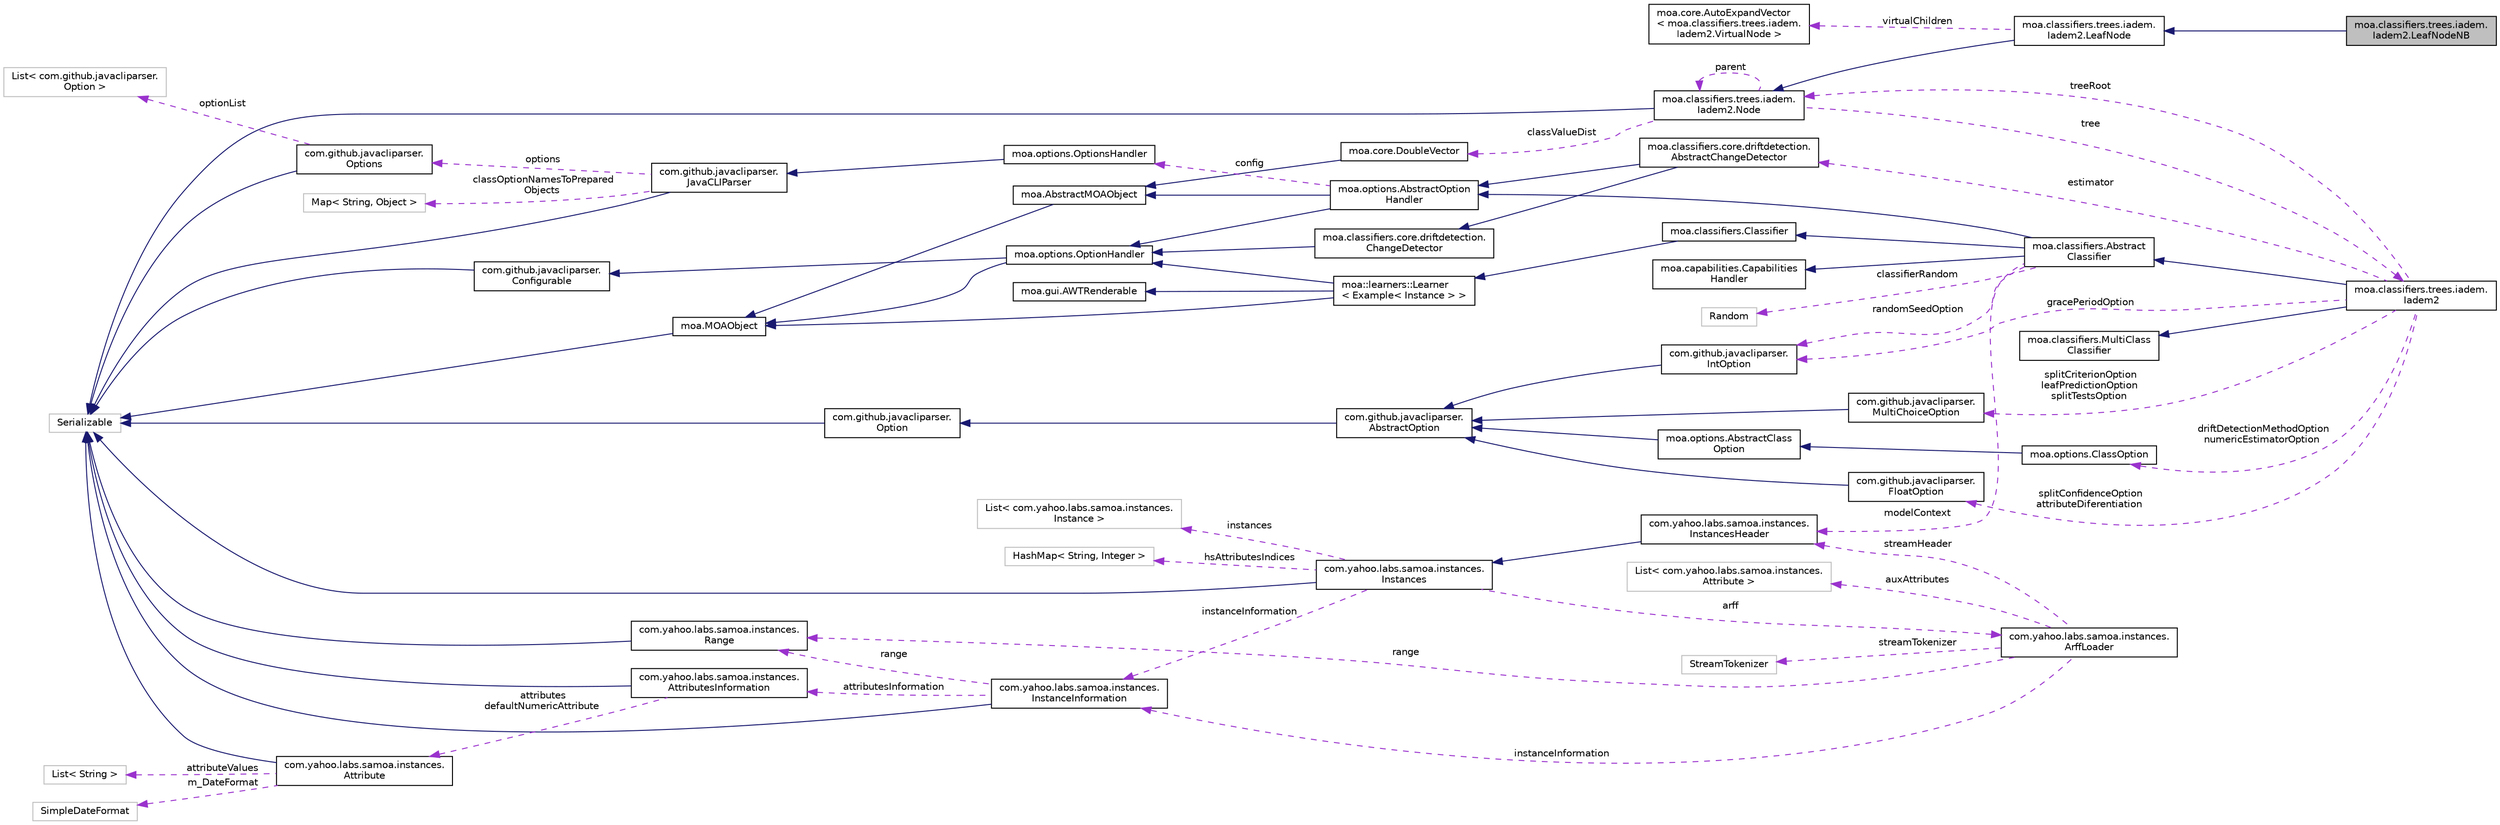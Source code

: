 digraph "moa.classifiers.trees.iadem.Iadem2.LeafNodeNB"
{
 // LATEX_PDF_SIZE
  edge [fontname="Helvetica",fontsize="10",labelfontname="Helvetica",labelfontsize="10"];
  node [fontname="Helvetica",fontsize="10",shape=record];
  rankdir="LR";
  Node1 [label="moa.classifiers.trees.iadem.\lIadem2.LeafNodeNB",height=0.2,width=0.4,color="black", fillcolor="grey75", style="filled", fontcolor="black",tooltip=" "];
  Node2 -> Node1 [dir="back",color="midnightblue",fontsize="10",style="solid",fontname="Helvetica"];
  Node2 [label="moa.classifiers.trees.iadem.\lIadem2.LeafNode",height=0.2,width=0.4,color="black", fillcolor="white", style="filled",URL="$classmoa_1_1classifiers_1_1trees_1_1iadem_1_1_iadem2_1_1_leaf_node.html",tooltip=" "];
  Node3 -> Node2 [dir="back",color="midnightblue",fontsize="10",style="solid",fontname="Helvetica"];
  Node3 [label="moa.classifiers.trees.iadem.\lIadem2.Node",height=0.2,width=0.4,color="black", fillcolor="white", style="filled",URL="$classmoa_1_1classifiers_1_1trees_1_1iadem_1_1_iadem2_1_1_node.html",tooltip=" "];
  Node4 -> Node3 [dir="back",color="midnightblue",fontsize="10",style="solid",fontname="Helvetica"];
  Node4 [label="Serializable",height=0.2,width=0.4,color="grey75", fillcolor="white", style="filled",tooltip=" "];
  Node5 -> Node3 [dir="back",color="darkorchid3",fontsize="10",style="dashed",label=" classValueDist" ,fontname="Helvetica"];
  Node5 [label="moa.core.DoubleVector",height=0.2,width=0.4,color="black", fillcolor="white", style="filled",URL="$classmoa_1_1core_1_1_double_vector.html",tooltip=" "];
  Node6 -> Node5 [dir="back",color="midnightblue",fontsize="10",style="solid",fontname="Helvetica"];
  Node6 [label="moa.AbstractMOAObject",height=0.2,width=0.4,color="black", fillcolor="white", style="filled",URL="$classmoa_1_1_abstract_m_o_a_object.html",tooltip=" "];
  Node7 -> Node6 [dir="back",color="midnightblue",fontsize="10",style="solid",fontname="Helvetica"];
  Node7 [label="moa.MOAObject",height=0.2,width=0.4,color="black", fillcolor="white", style="filled",URL="$interfacemoa_1_1_m_o_a_object.html",tooltip=" "];
  Node4 -> Node7 [dir="back",color="midnightblue",fontsize="10",style="solid",fontname="Helvetica"];
  Node3 -> Node3 [dir="back",color="darkorchid3",fontsize="10",style="dashed",label=" parent" ,fontname="Helvetica"];
  Node8 -> Node3 [dir="back",color="darkorchid3",fontsize="10",style="dashed",label=" tree" ,fontname="Helvetica"];
  Node8 [label="moa.classifiers.trees.iadem.\lIadem2",height=0.2,width=0.4,color="black", fillcolor="white", style="filled",URL="$classmoa_1_1classifiers_1_1trees_1_1iadem_1_1_iadem2.html",tooltip=" "];
  Node9 -> Node8 [dir="back",color="midnightblue",fontsize="10",style="solid",fontname="Helvetica"];
  Node9 [label="moa.classifiers.Abstract\lClassifier",height=0.2,width=0.4,color="black", fillcolor="white", style="filled",URL="$classmoa_1_1classifiers_1_1_abstract_classifier.html",tooltip=" "];
  Node10 -> Node9 [dir="back",color="midnightblue",fontsize="10",style="solid",fontname="Helvetica"];
  Node10 [label="moa.options.AbstractOption\lHandler",height=0.2,width=0.4,color="black", fillcolor="white", style="filled",URL="$classmoa_1_1options_1_1_abstract_option_handler.html",tooltip=" "];
  Node6 -> Node10 [dir="back",color="midnightblue",fontsize="10",style="solid",fontname="Helvetica"];
  Node11 -> Node10 [dir="back",color="midnightblue",fontsize="10",style="solid",fontname="Helvetica"];
  Node11 [label="moa.options.OptionHandler",height=0.2,width=0.4,color="black", fillcolor="white", style="filled",URL="$interfacemoa_1_1options_1_1_option_handler.html",tooltip=" "];
  Node7 -> Node11 [dir="back",color="midnightblue",fontsize="10",style="solid",fontname="Helvetica"];
  Node12 -> Node11 [dir="back",color="midnightblue",fontsize="10",style="solid",fontname="Helvetica"];
  Node12 [label="com.github.javacliparser.\lConfigurable",height=0.2,width=0.4,color="black", fillcolor="white", style="filled",URL="$interfacecom_1_1github_1_1javacliparser_1_1_configurable.html",tooltip=" "];
  Node4 -> Node12 [dir="back",color="midnightblue",fontsize="10",style="solid",fontname="Helvetica"];
  Node13 -> Node10 [dir="back",color="darkorchid3",fontsize="10",style="dashed",label=" config" ,fontname="Helvetica"];
  Node13 [label="moa.options.OptionsHandler",height=0.2,width=0.4,color="black", fillcolor="white", style="filled",URL="$classmoa_1_1options_1_1_options_handler.html",tooltip=" "];
  Node14 -> Node13 [dir="back",color="midnightblue",fontsize="10",style="solid",fontname="Helvetica"];
  Node14 [label="com.github.javacliparser.\lJavaCLIParser",height=0.2,width=0.4,color="black", fillcolor="white", style="filled",URL="$classcom_1_1github_1_1javacliparser_1_1_java_c_l_i_parser.html",tooltip=" "];
  Node4 -> Node14 [dir="back",color="midnightblue",fontsize="10",style="solid",fontname="Helvetica"];
  Node15 -> Node14 [dir="back",color="darkorchid3",fontsize="10",style="dashed",label=" options" ,fontname="Helvetica"];
  Node15 [label="com.github.javacliparser.\lOptions",height=0.2,width=0.4,color="black", fillcolor="white", style="filled",URL="$classcom_1_1github_1_1javacliparser_1_1_options.html",tooltip=" "];
  Node4 -> Node15 [dir="back",color="midnightblue",fontsize="10",style="solid",fontname="Helvetica"];
  Node16 -> Node15 [dir="back",color="darkorchid3",fontsize="10",style="dashed",label=" optionList" ,fontname="Helvetica"];
  Node16 [label="List\< com.github.javacliparser.\lOption \>",height=0.2,width=0.4,color="grey75", fillcolor="white", style="filled",tooltip=" "];
  Node17 -> Node14 [dir="back",color="darkorchid3",fontsize="10",style="dashed",label=" classOptionNamesToPrepared\lObjects" ,fontname="Helvetica"];
  Node17 [label="Map\< String, Object \>",height=0.2,width=0.4,color="grey75", fillcolor="white", style="filled",tooltip=" "];
  Node18 -> Node9 [dir="back",color="midnightblue",fontsize="10",style="solid",fontname="Helvetica"];
  Node18 [label="moa.classifiers.Classifier",height=0.2,width=0.4,color="black", fillcolor="white", style="filled",URL="$interfacemoa_1_1classifiers_1_1_classifier.html",tooltip=" "];
  Node19 -> Node18 [dir="back",color="midnightblue",fontsize="10",style="solid",fontname="Helvetica"];
  Node19 [label="moa::learners::Learner\l\< Example\< Instance \> \>",height=0.2,width=0.4,color="black", fillcolor="white", style="filled",URL="$interfacemoa_1_1learners_1_1_learner.html",tooltip=" "];
  Node7 -> Node19 [dir="back",color="midnightblue",fontsize="10",style="solid",fontname="Helvetica"];
  Node11 -> Node19 [dir="back",color="midnightblue",fontsize="10",style="solid",fontname="Helvetica"];
  Node20 -> Node19 [dir="back",color="midnightblue",fontsize="10",style="solid",fontname="Helvetica"];
  Node20 [label="moa.gui.AWTRenderable",height=0.2,width=0.4,color="black", fillcolor="white", style="filled",URL="$interfacemoa_1_1gui_1_1_a_w_t_renderable.html",tooltip=" "];
  Node21 -> Node9 [dir="back",color="midnightblue",fontsize="10",style="solid",fontname="Helvetica"];
  Node21 [label="moa.capabilities.Capabilities\lHandler",height=0.2,width=0.4,color="black", fillcolor="white", style="filled",URL="$interfacemoa_1_1capabilities_1_1_capabilities_handler.html",tooltip=" "];
  Node22 -> Node9 [dir="back",color="darkorchid3",fontsize="10",style="dashed",label=" modelContext" ,fontname="Helvetica"];
  Node22 [label="com.yahoo.labs.samoa.instances.\lInstancesHeader",height=0.2,width=0.4,color="black", fillcolor="white", style="filled",URL="$classcom_1_1yahoo_1_1labs_1_1samoa_1_1instances_1_1_instances_header.html",tooltip=" "];
  Node23 -> Node22 [dir="back",color="midnightblue",fontsize="10",style="solid",fontname="Helvetica"];
  Node23 [label="com.yahoo.labs.samoa.instances.\lInstances",height=0.2,width=0.4,color="black", fillcolor="white", style="filled",URL="$classcom_1_1yahoo_1_1labs_1_1samoa_1_1instances_1_1_instances.html",tooltip=" "];
  Node4 -> Node23 [dir="back",color="midnightblue",fontsize="10",style="solid",fontname="Helvetica"];
  Node24 -> Node23 [dir="back",color="darkorchid3",fontsize="10",style="dashed",label=" arff" ,fontname="Helvetica"];
  Node24 [label="com.yahoo.labs.samoa.instances.\lArffLoader",height=0.2,width=0.4,color="black", fillcolor="white", style="filled",URL="$classcom_1_1yahoo_1_1labs_1_1samoa_1_1instances_1_1_arff_loader.html",tooltip=" "];
  Node22 -> Node24 [dir="back",color="darkorchid3",fontsize="10",style="dashed",label=" streamHeader" ,fontname="Helvetica"];
  Node25 -> Node24 [dir="back",color="darkorchid3",fontsize="10",style="dashed",label=" auxAttributes" ,fontname="Helvetica"];
  Node25 [label="List\< com.yahoo.labs.samoa.instances.\lAttribute \>",height=0.2,width=0.4,color="grey75", fillcolor="white", style="filled",tooltip=" "];
  Node26 -> Node24 [dir="back",color="darkorchid3",fontsize="10",style="dashed",label=" instanceInformation" ,fontname="Helvetica"];
  Node26 [label="com.yahoo.labs.samoa.instances.\lInstanceInformation",height=0.2,width=0.4,color="black", fillcolor="white", style="filled",URL="$classcom_1_1yahoo_1_1labs_1_1samoa_1_1instances_1_1_instance_information.html",tooltip=" "];
  Node4 -> Node26 [dir="back",color="midnightblue",fontsize="10",style="solid",fontname="Helvetica"];
  Node27 -> Node26 [dir="back",color="darkorchid3",fontsize="10",style="dashed",label=" attributesInformation" ,fontname="Helvetica"];
  Node27 [label="com.yahoo.labs.samoa.instances.\lAttributesInformation",height=0.2,width=0.4,color="black", fillcolor="white", style="filled",URL="$classcom_1_1yahoo_1_1labs_1_1samoa_1_1instances_1_1_attributes_information.html",tooltip=" "];
  Node4 -> Node27 [dir="back",color="midnightblue",fontsize="10",style="solid",fontname="Helvetica"];
  Node28 -> Node27 [dir="back",color="darkorchid3",fontsize="10",style="dashed",label=" attributes\ndefaultNumericAttribute" ,fontname="Helvetica"];
  Node28 [label="com.yahoo.labs.samoa.instances.\lAttribute",height=0.2,width=0.4,color="black", fillcolor="white", style="filled",URL="$classcom_1_1yahoo_1_1labs_1_1samoa_1_1instances_1_1_attribute.html",tooltip=" "];
  Node4 -> Node28 [dir="back",color="midnightblue",fontsize="10",style="solid",fontname="Helvetica"];
  Node29 -> Node28 [dir="back",color="darkorchid3",fontsize="10",style="dashed",label=" attributeValues" ,fontname="Helvetica"];
  Node29 [label="List\< String \>",height=0.2,width=0.4,color="grey75", fillcolor="white", style="filled",tooltip=" "];
  Node30 -> Node28 [dir="back",color="darkorchid3",fontsize="10",style="dashed",label=" m_DateFormat" ,fontname="Helvetica"];
  Node30 [label="SimpleDateFormat",height=0.2,width=0.4,color="grey75", fillcolor="white", style="filled",tooltip=" "];
  Node31 -> Node26 [dir="back",color="darkorchid3",fontsize="10",style="dashed",label=" range" ,fontname="Helvetica"];
  Node31 [label="com.yahoo.labs.samoa.instances.\lRange",height=0.2,width=0.4,color="black", fillcolor="white", style="filled",URL="$classcom_1_1yahoo_1_1labs_1_1samoa_1_1instances_1_1_range.html",tooltip=" "];
  Node4 -> Node31 [dir="back",color="midnightblue",fontsize="10",style="solid",fontname="Helvetica"];
  Node31 -> Node24 [dir="back",color="darkorchid3",fontsize="10",style="dashed",label=" range" ,fontname="Helvetica"];
  Node32 -> Node24 [dir="back",color="darkorchid3",fontsize="10",style="dashed",label=" streamTokenizer" ,fontname="Helvetica"];
  Node32 [label="StreamTokenizer",height=0.2,width=0.4,color="grey75", fillcolor="white", style="filled",tooltip=" "];
  Node33 -> Node23 [dir="back",color="darkorchid3",fontsize="10",style="dashed",label=" instances" ,fontname="Helvetica"];
  Node33 [label="List\< com.yahoo.labs.samoa.instances.\lInstance \>",height=0.2,width=0.4,color="grey75", fillcolor="white", style="filled",tooltip=" "];
  Node26 -> Node23 [dir="back",color="darkorchid3",fontsize="10",style="dashed",label=" instanceInformation" ,fontname="Helvetica"];
  Node34 -> Node23 [dir="back",color="darkorchid3",fontsize="10",style="dashed",label=" hsAttributesIndices" ,fontname="Helvetica"];
  Node34 [label="HashMap\< String, Integer \>",height=0.2,width=0.4,color="grey75", fillcolor="white", style="filled",tooltip=" "];
  Node35 -> Node9 [dir="back",color="darkorchid3",fontsize="10",style="dashed",label=" randomSeedOption" ,fontname="Helvetica"];
  Node35 [label="com.github.javacliparser.\lIntOption",height=0.2,width=0.4,color="black", fillcolor="white", style="filled",URL="$classcom_1_1github_1_1javacliparser_1_1_int_option.html",tooltip=" "];
  Node36 -> Node35 [dir="back",color="midnightblue",fontsize="10",style="solid",fontname="Helvetica"];
  Node36 [label="com.github.javacliparser.\lAbstractOption",height=0.2,width=0.4,color="black", fillcolor="white", style="filled",URL="$classcom_1_1github_1_1javacliparser_1_1_abstract_option.html",tooltip=" "];
  Node37 -> Node36 [dir="back",color="midnightblue",fontsize="10",style="solid",fontname="Helvetica"];
  Node37 [label="com.github.javacliparser.\lOption",height=0.2,width=0.4,color="black", fillcolor="white", style="filled",URL="$interfacecom_1_1github_1_1javacliparser_1_1_option.html",tooltip=" "];
  Node4 -> Node37 [dir="back",color="midnightblue",fontsize="10",style="solid",fontname="Helvetica"];
  Node38 -> Node9 [dir="back",color="darkorchid3",fontsize="10",style="dashed",label=" classifierRandom" ,fontname="Helvetica"];
  Node38 [label="Random",height=0.2,width=0.4,color="grey75", fillcolor="white", style="filled",tooltip=" "];
  Node39 -> Node8 [dir="back",color="midnightblue",fontsize="10",style="solid",fontname="Helvetica"];
  Node39 [label="moa.classifiers.MultiClass\lClassifier",height=0.2,width=0.4,color="black", fillcolor="white", style="filled",URL="$interfacemoa_1_1classifiers_1_1_multi_class_classifier.html",tooltip=" "];
  Node40 -> Node8 [dir="back",color="darkorchid3",fontsize="10",style="dashed",label=" splitCriterionOption\nleafPredictionOption\nsplitTestsOption" ,fontname="Helvetica"];
  Node40 [label="com.github.javacliparser.\lMultiChoiceOption",height=0.2,width=0.4,color="black", fillcolor="white", style="filled",URL="$classcom_1_1github_1_1javacliparser_1_1_multi_choice_option.html",tooltip=" "];
  Node36 -> Node40 [dir="back",color="midnightblue",fontsize="10",style="solid",fontname="Helvetica"];
  Node35 -> Node8 [dir="back",color="darkorchid3",fontsize="10",style="dashed",label=" gracePeriodOption" ,fontname="Helvetica"];
  Node3 -> Node8 [dir="back",color="darkorchid3",fontsize="10",style="dashed",label=" treeRoot" ,fontname="Helvetica"];
  Node41 -> Node8 [dir="back",color="darkorchid3",fontsize="10",style="dashed",label=" driftDetectionMethodOption\nnumericEstimatorOption" ,fontname="Helvetica"];
  Node41 [label="moa.options.ClassOption",height=0.2,width=0.4,color="black", fillcolor="white", style="filled",URL="$classmoa_1_1options_1_1_class_option.html",tooltip=" "];
  Node42 -> Node41 [dir="back",color="midnightblue",fontsize="10",style="solid",fontname="Helvetica"];
  Node42 [label="moa.options.AbstractClass\lOption",height=0.2,width=0.4,color="black", fillcolor="white", style="filled",URL="$classmoa_1_1options_1_1_abstract_class_option.html",tooltip=" "];
  Node36 -> Node42 [dir="back",color="midnightblue",fontsize="10",style="solid",fontname="Helvetica"];
  Node43 -> Node8 [dir="back",color="darkorchid3",fontsize="10",style="dashed",label=" estimator" ,fontname="Helvetica"];
  Node43 [label="moa.classifiers.core.driftdetection.\lAbstractChangeDetector",height=0.2,width=0.4,color="black", fillcolor="white", style="filled",URL="$classmoa_1_1classifiers_1_1core_1_1driftdetection_1_1_abstract_change_detector.html",tooltip=" "];
  Node10 -> Node43 [dir="back",color="midnightblue",fontsize="10",style="solid",fontname="Helvetica"];
  Node44 -> Node43 [dir="back",color="midnightblue",fontsize="10",style="solid",fontname="Helvetica"];
  Node44 [label="moa.classifiers.core.driftdetection.\lChangeDetector",height=0.2,width=0.4,color="black", fillcolor="white", style="filled",URL="$interfacemoa_1_1classifiers_1_1core_1_1driftdetection_1_1_change_detector.html",tooltip=" "];
  Node11 -> Node44 [dir="back",color="midnightblue",fontsize="10",style="solid",fontname="Helvetica"];
  Node45 -> Node8 [dir="back",color="darkorchid3",fontsize="10",style="dashed",label=" splitConfidenceOption\nattributeDiferentiation" ,fontname="Helvetica"];
  Node45 [label="com.github.javacliparser.\lFloatOption",height=0.2,width=0.4,color="black", fillcolor="white", style="filled",URL="$classcom_1_1github_1_1javacliparser_1_1_float_option.html",tooltip=" "];
  Node36 -> Node45 [dir="back",color="midnightblue",fontsize="10",style="solid",fontname="Helvetica"];
  Node46 -> Node2 [dir="back",color="darkorchid3",fontsize="10",style="dashed",label=" virtualChildren" ,fontname="Helvetica"];
  Node46 [label="moa.core.AutoExpandVector\l\< moa.classifiers.trees.iadem.\lIadem2.VirtualNode \>",height=0.2,width=0.4,color="black", fillcolor="white", style="filled",URL="$classmoa_1_1core_1_1_auto_expand_vector.html",tooltip=" "];
}
